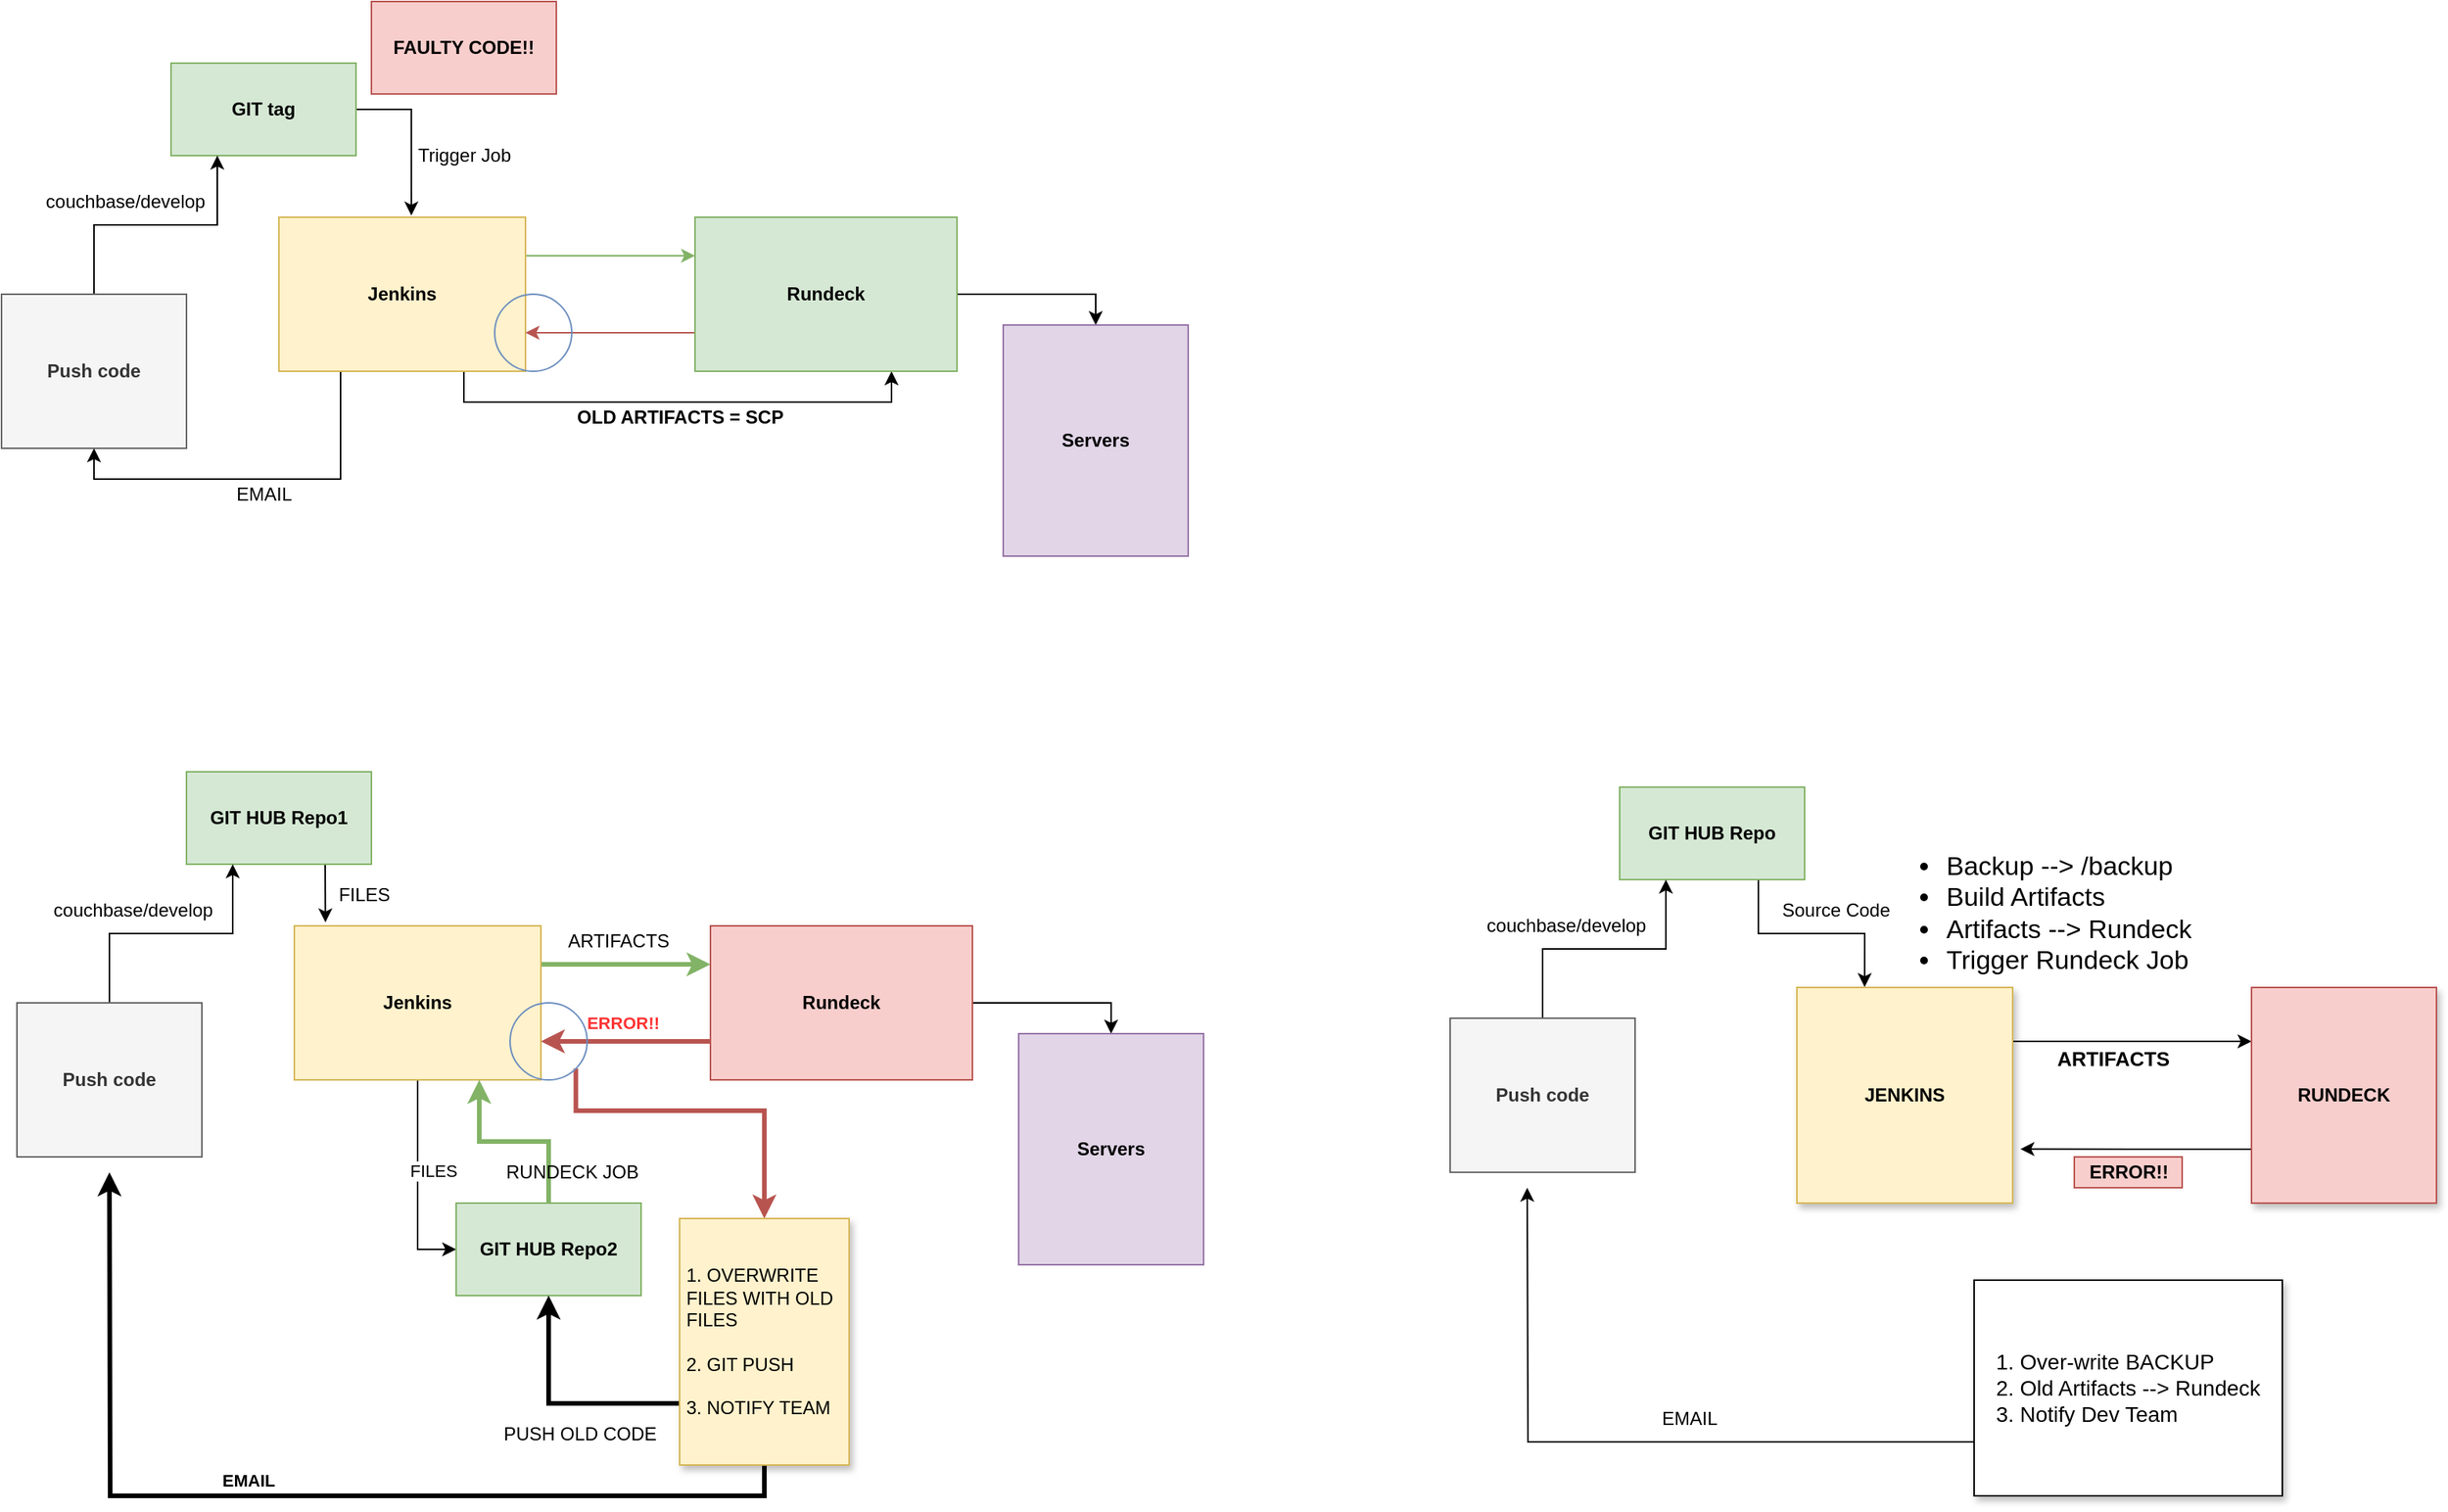 <mxfile version="13.0.8" type="github"><diagram id="4jfRj5ov8rJrcXo6osan" name="Page-1"><mxGraphModel dx="987" dy="511" grid="1" gridSize="10" guides="1" tooltips="1" connect="1" arrows="1" fold="1" page="1" pageScale="1" pageWidth="850" pageHeight="1100" math="0" shadow="0"><root><mxCell id="0"/><mxCell id="1" parent="0"/><mxCell id="ncLeQfHbn7Y9st2hEnTn-3" style="edgeStyle=orthogonalEdgeStyle;rounded=0;orthogonalLoop=1;jettySize=auto;html=1;exitX=1;exitY=0.5;exitDx=0;exitDy=0;entryX=0.537;entryY=-0.011;entryDx=0;entryDy=0;entryPerimeter=0;" edge="1" parent="1" source="ncLeQfHbn7Y9st2hEnTn-1" target="ncLeQfHbn7Y9st2hEnTn-2"><mxGeometry relative="1" as="geometry"/></mxCell><mxCell id="ncLeQfHbn7Y9st2hEnTn-1" value="&lt;b&gt;GIT tag&lt;/b&gt;" style="rounded=0;whiteSpace=wrap;html=1;fillColor=#d5e8d4;strokeColor=#82b366;" vertex="1" parent="1"><mxGeometry x="150" y="50" width="120" height="60" as="geometry"/></mxCell><mxCell id="ncLeQfHbn7Y9st2hEnTn-6" style="edgeStyle=orthogonalEdgeStyle;rounded=0;orthogonalLoop=1;jettySize=auto;html=1;exitX=1;exitY=0.25;exitDx=0;exitDy=0;entryX=0;entryY=0.25;entryDx=0;entryDy=0;fillColor=#d5e8d4;strokeColor=#82b366;" edge="1" parent="1" source="ncLeQfHbn7Y9st2hEnTn-2" target="ncLeQfHbn7Y9st2hEnTn-5"><mxGeometry relative="1" as="geometry"/></mxCell><mxCell id="ncLeQfHbn7Y9st2hEnTn-26" style="edgeStyle=orthogonalEdgeStyle;rounded=0;orthogonalLoop=1;jettySize=auto;html=1;exitX=0.75;exitY=1;exitDx=0;exitDy=0;entryX=0.75;entryY=1;entryDx=0;entryDy=0;" edge="1" parent="1" source="ncLeQfHbn7Y9st2hEnTn-2" target="ncLeQfHbn7Y9st2hEnTn-5"><mxGeometry relative="1" as="geometry"/></mxCell><mxCell id="ncLeQfHbn7Y9st2hEnTn-30" style="edgeStyle=orthogonalEdgeStyle;rounded=0;orthogonalLoop=1;jettySize=auto;html=1;exitX=0.25;exitY=1;exitDx=0;exitDy=0;entryX=0.5;entryY=1;entryDx=0;entryDy=0;" edge="1" parent="1" source="ncLeQfHbn7Y9st2hEnTn-2" target="ncLeQfHbn7Y9st2hEnTn-10"><mxGeometry relative="1" as="geometry"/></mxCell><mxCell id="ncLeQfHbn7Y9st2hEnTn-2" value="&lt;b&gt;Jenkins&lt;/b&gt;" style="rounded=0;whiteSpace=wrap;html=1;fillColor=#fff2cc;strokeColor=#d6b656;" vertex="1" parent="1"><mxGeometry x="220" y="150" width="160" height="100" as="geometry"/></mxCell><mxCell id="ncLeQfHbn7Y9st2hEnTn-4" value="Trigger Job" style="text;html=1;align=center;verticalAlign=middle;resizable=0;points=[];autosize=1;" vertex="1" parent="1"><mxGeometry x="300" y="100" width="80" height="20" as="geometry"/></mxCell><mxCell id="ncLeQfHbn7Y9st2hEnTn-7" style="edgeStyle=orthogonalEdgeStyle;rounded=0;orthogonalLoop=1;jettySize=auto;html=1;exitX=0;exitY=0.75;exitDx=0;exitDy=0;entryX=1;entryY=0.75;entryDx=0;entryDy=0;fillColor=#f8cecc;strokeColor=#b85450;" edge="1" parent="1" source="ncLeQfHbn7Y9st2hEnTn-5" target="ncLeQfHbn7Y9st2hEnTn-2"><mxGeometry relative="1" as="geometry"/></mxCell><mxCell id="ncLeQfHbn7Y9st2hEnTn-15" style="edgeStyle=orthogonalEdgeStyle;rounded=0;orthogonalLoop=1;jettySize=auto;html=1;exitX=1;exitY=0.5;exitDx=0;exitDy=0;entryX=0.5;entryY=0;entryDx=0;entryDy=0;" edge="1" parent="1" source="ncLeQfHbn7Y9st2hEnTn-5" target="ncLeQfHbn7Y9st2hEnTn-14"><mxGeometry relative="1" as="geometry"/></mxCell><mxCell id="ncLeQfHbn7Y9st2hEnTn-5" value="&lt;b&gt;Rundeck&lt;/b&gt;" style="rounded=0;whiteSpace=wrap;html=1;fillColor=#d5e8d4;strokeColor=#82b366;" vertex="1" parent="1"><mxGeometry x="490" y="150" width="170" height="100" as="geometry"/></mxCell><mxCell id="ncLeQfHbn7Y9st2hEnTn-9" value="" style="ellipse;whiteSpace=wrap;html=1;fillColor=none;strokeColor=#6c8ebf;" vertex="1" parent="1"><mxGeometry x="360" y="200" width="50" height="50" as="geometry"/></mxCell><mxCell id="ncLeQfHbn7Y9st2hEnTn-11" style="edgeStyle=orthogonalEdgeStyle;rounded=0;orthogonalLoop=1;jettySize=auto;html=1;exitX=0.5;exitY=0;exitDx=0;exitDy=0;entryX=0.25;entryY=1;entryDx=0;entryDy=0;" edge="1" parent="1" source="ncLeQfHbn7Y9st2hEnTn-10" target="ncLeQfHbn7Y9st2hEnTn-1"><mxGeometry relative="1" as="geometry"/></mxCell><mxCell id="ncLeQfHbn7Y9st2hEnTn-10" value="&lt;b&gt;Push code&lt;/b&gt;" style="rounded=0;whiteSpace=wrap;html=1;fillColor=#f5f5f5;strokeColor=#666666;fontColor=#333333;" vertex="1" parent="1"><mxGeometry x="40" y="200" width="120" height="100" as="geometry"/></mxCell><mxCell id="ncLeQfHbn7Y9st2hEnTn-13" value="couchbase/develop" style="text;html=1;align=center;verticalAlign=middle;resizable=0;points=[];autosize=1;" vertex="1" parent="1"><mxGeometry x="60" y="130" width="120" height="20" as="geometry"/></mxCell><mxCell id="ncLeQfHbn7Y9st2hEnTn-14" value="&lt;b&gt;Servers&lt;/b&gt;" style="rounded=0;whiteSpace=wrap;html=1;fillColor=#e1d5e7;strokeColor=#9673a6;" vertex="1" parent="1"><mxGeometry x="690" y="220" width="120" height="150" as="geometry"/></mxCell><mxCell id="ncLeQfHbn7Y9st2hEnTn-28" value="&lt;b&gt;OLD ARTIFACTS = SCP&lt;/b&gt;" style="text;html=1;align=center;verticalAlign=middle;resizable=0;points=[];autosize=1;" vertex="1" parent="1"><mxGeometry x="405" y="270" width="150" height="20" as="geometry"/></mxCell><mxCell id="ncLeQfHbn7Y9st2hEnTn-31" value="EMAIL" style="text;html=1;align=center;verticalAlign=middle;resizable=0;points=[];autosize=1;" vertex="1" parent="1"><mxGeometry x="185" y="320" width="50" height="20" as="geometry"/></mxCell><mxCell id="ncLeQfHbn7Y9st2hEnTn-32" value="&lt;b&gt;FAULTY CODE!!&lt;/b&gt;" style="rounded=0;whiteSpace=wrap;html=1;fillColor=#f8cecc;strokeColor=#b85450;" vertex="1" parent="1"><mxGeometry x="280" y="10" width="120" height="60" as="geometry"/></mxCell><mxCell id="ncLeQfHbn7Y9st2hEnTn-52" style="edgeStyle=orthogonalEdgeStyle;rounded=0;orthogonalLoop=1;jettySize=auto;html=1;exitX=0.75;exitY=1;exitDx=0;exitDy=0;entryX=0.126;entryY=-0.023;entryDx=0;entryDy=0;entryPerimeter=0;fillColor=#d5e8d4;strokeColor=#000000;" edge="1" parent="1" source="ncLeQfHbn7Y9st2hEnTn-34" target="ncLeQfHbn7Y9st2hEnTn-38"><mxGeometry relative="1" as="geometry"/></mxCell><mxCell id="ncLeQfHbn7Y9st2hEnTn-34" value="&lt;b&gt;GIT HUB Repo1&lt;/b&gt;" style="rounded=0;whiteSpace=wrap;html=1;fillColor=#d5e8d4;strokeColor=#82b366;" vertex="1" parent="1"><mxGeometry x="160" y="510" width="120" height="60" as="geometry"/></mxCell><mxCell id="ncLeQfHbn7Y9st2hEnTn-35" style="edgeStyle=orthogonalEdgeStyle;rounded=0;orthogonalLoop=1;jettySize=auto;html=1;exitX=1;exitY=0.25;exitDx=0;exitDy=0;entryX=0;entryY=0.25;entryDx=0;entryDy=0;fillColor=#d5e8d4;strokeColor=#82b366;strokeWidth=3;" edge="1" parent="1" source="ncLeQfHbn7Y9st2hEnTn-38" target="ncLeQfHbn7Y9st2hEnTn-42"><mxGeometry relative="1" as="geometry"/></mxCell><mxCell id="ncLeQfHbn7Y9st2hEnTn-58" style="edgeStyle=orthogonalEdgeStyle;rounded=0;orthogonalLoop=1;jettySize=auto;html=1;exitX=0.5;exitY=1;exitDx=0;exitDy=0;entryX=0;entryY=0.5;entryDx=0;entryDy=0;" edge="1" parent="1" source="ncLeQfHbn7Y9st2hEnTn-38" target="ncLeQfHbn7Y9st2hEnTn-51"><mxGeometry relative="1" as="geometry"/></mxCell><mxCell id="ncLeQfHbn7Y9st2hEnTn-68" value="FILES" style="edgeLabel;html=1;align=center;verticalAlign=middle;resizable=0;points=[];" vertex="1" connectable="0" parent="ncLeQfHbn7Y9st2hEnTn-58"><mxGeometry x="0.773" y="51" relative="1" as="geometry"><mxPoint as="offset"/></mxGeometry></mxCell><mxCell id="ncLeQfHbn7Y9st2hEnTn-38" value="&lt;b&gt;Jenkins&lt;/b&gt;" style="rounded=0;whiteSpace=wrap;html=1;fillColor=#fff2cc;strokeColor=#d6b656;" vertex="1" parent="1"><mxGeometry x="230" y="610" width="160" height="100" as="geometry"/></mxCell><mxCell id="ncLeQfHbn7Y9st2hEnTn-40" style="edgeStyle=orthogonalEdgeStyle;rounded=0;orthogonalLoop=1;jettySize=auto;html=1;exitX=0;exitY=0.75;exitDx=0;exitDy=0;entryX=1;entryY=0.75;entryDx=0;entryDy=0;fillColor=#f8cecc;strokeColor=#b85450;strokeWidth=3;" edge="1" parent="1" source="ncLeQfHbn7Y9st2hEnTn-42" target="ncLeQfHbn7Y9st2hEnTn-38"><mxGeometry relative="1" as="geometry"/></mxCell><mxCell id="ncLeQfHbn7Y9st2hEnTn-71" value="&lt;b&gt;&lt;font color=&quot;#ff3333&quot;&gt;ERROR!!&lt;/font&gt;&lt;/b&gt;" style="edgeLabel;html=1;align=center;verticalAlign=middle;resizable=0;points=[];" vertex="1" connectable="0" parent="ncLeQfHbn7Y9st2hEnTn-40"><mxGeometry x="0.039" y="-12" relative="1" as="geometry"><mxPoint as="offset"/></mxGeometry></mxCell><mxCell id="ncLeQfHbn7Y9st2hEnTn-41" style="edgeStyle=orthogonalEdgeStyle;rounded=0;orthogonalLoop=1;jettySize=auto;html=1;exitX=1;exitY=0.5;exitDx=0;exitDy=0;entryX=0.5;entryY=0;entryDx=0;entryDy=0;" edge="1" parent="1" source="ncLeQfHbn7Y9st2hEnTn-42" target="ncLeQfHbn7Y9st2hEnTn-47"><mxGeometry relative="1" as="geometry"/></mxCell><mxCell id="ncLeQfHbn7Y9st2hEnTn-42" value="&lt;b&gt;Rundeck&lt;/b&gt;" style="rounded=0;whiteSpace=wrap;html=1;fillColor=#f8cecc;strokeColor=#b85450;" vertex="1" parent="1"><mxGeometry x="500" y="610" width="170" height="100" as="geometry"/></mxCell><mxCell id="ncLeQfHbn7Y9st2hEnTn-63" style="edgeStyle=orthogonalEdgeStyle;rounded=0;orthogonalLoop=1;jettySize=auto;html=1;exitX=1;exitY=1;exitDx=0;exitDy=0;entryX=0.5;entryY=0;entryDx=0;entryDy=0;strokeColor=#b85450;strokeWidth=3;fillColor=#f8cecc;" edge="1" parent="1" source="ncLeQfHbn7Y9st2hEnTn-43" target="ncLeQfHbn7Y9st2hEnTn-62"><mxGeometry relative="1" as="geometry"><Array as="points"><mxPoint x="413" y="730"/><mxPoint x="535" y="730"/></Array></mxGeometry></mxCell><mxCell id="ncLeQfHbn7Y9st2hEnTn-43" value="" style="ellipse;whiteSpace=wrap;html=1;fillColor=none;strokeColor=#6c8ebf;" vertex="1" parent="1"><mxGeometry x="370" y="660" width="50" height="50" as="geometry"/></mxCell><mxCell id="ncLeQfHbn7Y9st2hEnTn-44" style="edgeStyle=orthogonalEdgeStyle;rounded=0;orthogonalLoop=1;jettySize=auto;html=1;exitX=0.5;exitY=0;exitDx=0;exitDy=0;entryX=0.25;entryY=1;entryDx=0;entryDy=0;" edge="1" parent="1" source="ncLeQfHbn7Y9st2hEnTn-45" target="ncLeQfHbn7Y9st2hEnTn-34"><mxGeometry relative="1" as="geometry"/></mxCell><mxCell id="ncLeQfHbn7Y9st2hEnTn-45" value="&lt;b&gt;Push code&lt;/b&gt;" style="rounded=0;whiteSpace=wrap;html=1;fillColor=#f5f5f5;strokeColor=#666666;fontColor=#333333;" vertex="1" parent="1"><mxGeometry x="50" y="660" width="120" height="100" as="geometry"/></mxCell><mxCell id="ncLeQfHbn7Y9st2hEnTn-46" value="couchbase/develop" style="text;html=1;align=center;verticalAlign=middle;resizable=0;points=[];autosize=1;" vertex="1" parent="1"><mxGeometry x="65" y="590" width="120" height="20" as="geometry"/></mxCell><mxCell id="ncLeQfHbn7Y9st2hEnTn-47" value="&lt;b&gt;Servers&lt;/b&gt;" style="rounded=0;whiteSpace=wrap;html=1;fillColor=#e1d5e7;strokeColor=#9673a6;" vertex="1" parent="1"><mxGeometry x="700" y="680" width="120" height="150" as="geometry"/></mxCell><mxCell id="ncLeQfHbn7Y9st2hEnTn-59" style="edgeStyle=orthogonalEdgeStyle;rounded=0;orthogonalLoop=1;jettySize=auto;html=1;exitX=0.5;exitY=0;exitDx=0;exitDy=0;entryX=0.75;entryY=1;entryDx=0;entryDy=0;strokeWidth=3;fillColor=#d5e8d4;strokeColor=#82b366;" edge="1" parent="1" source="ncLeQfHbn7Y9st2hEnTn-51" target="ncLeQfHbn7Y9st2hEnTn-38"><mxGeometry relative="1" as="geometry"/></mxCell><mxCell id="ncLeQfHbn7Y9st2hEnTn-51" value="&lt;b&gt;GIT HUB Repo2&lt;/b&gt;" style="rounded=0;whiteSpace=wrap;html=1;fillColor=#d5e8d4;strokeColor=#82b366;" vertex="1" parent="1"><mxGeometry x="335" y="790" width="120" height="60" as="geometry"/></mxCell><mxCell id="ncLeQfHbn7Y9st2hEnTn-55" value="ARTIFACTS" style="text;html=1;align=center;verticalAlign=middle;resizable=0;points=[];autosize=1;" vertex="1" parent="1"><mxGeometry x="400" y="610" width="80" height="20" as="geometry"/></mxCell><mxCell id="ncLeQfHbn7Y9st2hEnTn-60" value="RUNDECK JOB" style="text;html=1;align=center;verticalAlign=middle;resizable=0;points=[];autosize=1;" vertex="1" parent="1"><mxGeometry x="360" y="760" width="100" height="20" as="geometry"/></mxCell><mxCell id="ncLeQfHbn7Y9st2hEnTn-64" style="edgeStyle=orthogonalEdgeStyle;rounded=0;orthogonalLoop=1;jettySize=auto;html=1;exitX=0;exitY=0.75;exitDx=0;exitDy=0;entryX=0.5;entryY=1;entryDx=0;entryDy=0;strokeColor=#000000;strokeWidth=3;" edge="1" parent="1" source="ncLeQfHbn7Y9st2hEnTn-62" target="ncLeQfHbn7Y9st2hEnTn-51"><mxGeometry relative="1" as="geometry"/></mxCell><mxCell id="ncLeQfHbn7Y9st2hEnTn-69" style="edgeStyle=orthogonalEdgeStyle;rounded=0;orthogonalLoop=1;jettySize=auto;html=1;exitX=0.5;exitY=1;exitDx=0;exitDy=0;strokeColor=#000000;strokeWidth=3;" edge="1" parent="1" source="ncLeQfHbn7Y9st2hEnTn-62"><mxGeometry relative="1" as="geometry"><mxPoint x="110" y="770" as="targetPoint"/></mxGeometry></mxCell><mxCell id="ncLeQfHbn7Y9st2hEnTn-70" value="&lt;b&gt;EMAIL&lt;/b&gt;" style="edgeLabel;html=1;align=center;verticalAlign=middle;resizable=0;points=[];" vertex="1" connectable="0" parent="ncLeQfHbn7Y9st2hEnTn-69"><mxGeometry x="0.085" y="-10" relative="1" as="geometry"><mxPoint as="offset"/></mxGeometry></mxCell><mxCell id="ncLeQfHbn7Y9st2hEnTn-62" value="&lt;div style=&quot;text-align: left&quot;&gt;&lt;span&gt;&amp;nbsp;1. OVERWRITE&amp;nbsp; &amp;nbsp; &amp;nbsp; &amp;nbsp;FILES WITH OLD&amp;nbsp; &amp;nbsp;FILES&lt;/span&gt;&lt;/div&gt;&lt;div style=&quot;text-align: left&quot;&gt;&lt;span&gt;&lt;br&gt;&lt;/span&gt;&lt;/div&gt;&lt;div style=&quot;text-align: left&quot;&gt;&lt;span&gt;&amp;nbsp;2. GIT PUSH&lt;/span&gt;&lt;/div&gt;&lt;div style=&quot;text-align: left&quot;&gt;&lt;span&gt;&lt;br&gt;&lt;/span&gt;&lt;/div&gt;&lt;div style=&quot;text-align: left&quot;&gt;&lt;span&gt;&amp;nbsp;3. NOTIFY TEAM&amp;nbsp;&lt;/span&gt;&lt;/div&gt;" style="rounded=0;whiteSpace=wrap;html=1;fillColor=#fff2cc;shadow=1;glass=0;comic=0;strokeColor=#d6b656;" vertex="1" parent="1"><mxGeometry x="480" y="800" width="110" height="160" as="geometry"/></mxCell><mxCell id="ncLeQfHbn7Y9st2hEnTn-65" value="PUSH OLD CODE" style="text;html=1;align=center;verticalAlign=middle;resizable=0;points=[];autosize=1;" vertex="1" parent="1"><mxGeometry x="360" y="930" width="110" height="20" as="geometry"/></mxCell><mxCell id="ncLeQfHbn7Y9st2hEnTn-67" value="FILES" style="text;html=1;align=center;verticalAlign=middle;resizable=0;points=[];autosize=1;" vertex="1" parent="1"><mxGeometry x="250" y="580" width="50" height="20" as="geometry"/></mxCell><mxCell id="ncLeQfHbn7Y9st2hEnTn-102" style="edgeStyle=orthogonalEdgeStyle;rounded=0;orthogonalLoop=1;jettySize=auto;html=1;exitX=0.75;exitY=1;exitDx=0;exitDy=0;entryX=0.314;entryY=-0.002;entryDx=0;entryDy=0;entryPerimeter=0;strokeColor=#000000;strokeWidth=1;" edge="1" parent="1" source="ncLeQfHbn7Y9st2hEnTn-76" target="ncLeQfHbn7Y9st2hEnTn-101"><mxGeometry relative="1" as="geometry"/></mxCell><mxCell id="ncLeQfHbn7Y9st2hEnTn-76" value="&lt;b&gt;GIT HUB Repo&lt;/b&gt;" style="rounded=0;whiteSpace=wrap;html=1;fillColor=#d5e8d4;strokeColor=#82b366;" vertex="1" parent="1"><mxGeometry x="1090" y="519.97" width="120" height="60" as="geometry"/></mxCell><mxCell id="ncLeQfHbn7Y9st2hEnTn-87" style="edgeStyle=orthogonalEdgeStyle;rounded=0;orthogonalLoop=1;jettySize=auto;html=1;exitX=0.5;exitY=0;exitDx=0;exitDy=0;entryX=0.25;entryY=1;entryDx=0;entryDy=0;" edge="1" parent="1" source="ncLeQfHbn7Y9st2hEnTn-88" target="ncLeQfHbn7Y9st2hEnTn-76"><mxGeometry relative="1" as="geometry"/></mxCell><mxCell id="ncLeQfHbn7Y9st2hEnTn-88" value="&lt;b&gt;Push code&lt;/b&gt;" style="rounded=0;whiteSpace=wrap;html=1;fillColor=#f5f5f5;strokeColor=#666666;fontColor=#333333;" vertex="1" parent="1"><mxGeometry x="980" y="669.97" width="120" height="100" as="geometry"/></mxCell><mxCell id="ncLeQfHbn7Y9st2hEnTn-89" value="couchbase/develop" style="text;html=1;align=center;verticalAlign=middle;resizable=0;points=[];autosize=1;" vertex="1" parent="1"><mxGeometry x="995" y="599.97" width="120" height="20" as="geometry"/></mxCell><mxCell id="ncLeQfHbn7Y9st2hEnTn-106" style="edgeStyle=orthogonalEdgeStyle;rounded=0;orthogonalLoop=1;jettySize=auto;html=1;exitX=1;exitY=0.25;exitDx=0;exitDy=0;entryX=0;entryY=0.25;entryDx=0;entryDy=0;strokeColor=#000000;strokeWidth=1;" edge="1" parent="1" source="ncLeQfHbn7Y9st2hEnTn-101" target="ncLeQfHbn7Y9st2hEnTn-105"><mxGeometry relative="1" as="geometry"/></mxCell><mxCell id="ncLeQfHbn7Y9st2hEnTn-107" value="&lt;b&gt;&lt;font style=&quot;font-size: 13px&quot;&gt;ARTIFACTS&lt;/font&gt;&lt;/b&gt;" style="edgeLabel;html=1;align=center;verticalAlign=middle;resizable=0;points=[];" vertex="1" connectable="0" parent="ncLeQfHbn7Y9st2hEnTn-106"><mxGeometry x="-0.262" y="-11" relative="1" as="geometry"><mxPoint x="7.35" as="offset"/></mxGeometry></mxCell><mxCell id="ncLeQfHbn7Y9st2hEnTn-101" value="&lt;b&gt;JENKINS&lt;/b&gt;" style="rounded=0;whiteSpace=wrap;html=1;shadow=1;glass=0;comic=0;fillColor=#fff2cc;strokeColor=#d6b656;" vertex="1" parent="1"><mxGeometry x="1205" y="650" width="140" height="140" as="geometry"/></mxCell><mxCell id="ncLeQfHbn7Y9st2hEnTn-103" value="Source Code" style="text;html=1;align=center;verticalAlign=middle;resizable=0;points=[];autosize=1;" vertex="1" parent="1"><mxGeometry x="1185" y="590" width="90" height="20" as="geometry"/></mxCell><mxCell id="ncLeQfHbn7Y9st2hEnTn-104" value="&lt;ul style=&quot;font-size: 17px&quot;&gt;&lt;li&gt;Backup --&amp;gt; /backup&lt;/li&gt;&lt;li&gt;Build Artifacts&lt;/li&gt;&lt;li&gt;Artifacts --&amp;gt; Rundeck&lt;/li&gt;&lt;li&gt;Trigger Rundeck Job&lt;/li&gt;&lt;/ul&gt;" style="text;strokeColor=none;fillColor=none;html=1;whiteSpace=wrap;verticalAlign=middle;overflow=hidden;rounded=0;shadow=1;glass=0;comic=0;" vertex="1" parent="1"><mxGeometry x="1260" y="534.97" width="290" height="135.03" as="geometry"/></mxCell><mxCell id="ncLeQfHbn7Y9st2hEnTn-108" style="edgeStyle=orthogonalEdgeStyle;rounded=0;orthogonalLoop=1;jettySize=auto;html=1;exitX=0;exitY=0.75;exitDx=0;exitDy=0;strokeColor=#000000;strokeWidth=1;" edge="1" parent="1" source="ncLeQfHbn7Y9st2hEnTn-105"><mxGeometry relative="1" as="geometry"><mxPoint x="1350" y="754.882" as="targetPoint"/></mxGeometry></mxCell><mxCell id="ncLeQfHbn7Y9st2hEnTn-105" value="&lt;b&gt;RUNDECK&lt;/b&gt;" style="rounded=0;whiteSpace=wrap;html=1;shadow=1;glass=0;comic=0;fillColor=#f8cecc;strokeColor=#b85450;" vertex="1" parent="1"><mxGeometry x="1500" y="650" width="120" height="140" as="geometry"/></mxCell><mxCell id="ncLeQfHbn7Y9st2hEnTn-109" value="&lt;b&gt;ERROR!!&lt;/b&gt;" style="text;html=1;align=center;verticalAlign=middle;resizable=0;points=[];autosize=1;fillColor=#f8cecc;strokeColor=#b85450;" vertex="1" parent="1"><mxGeometry x="1385" y="760" width="70" height="20" as="geometry"/></mxCell><mxCell id="ncLeQfHbn7Y9st2hEnTn-112" style="edgeStyle=orthogonalEdgeStyle;rounded=0;orthogonalLoop=1;jettySize=auto;html=1;exitX=0;exitY=0.75;exitDx=0;exitDy=0;strokeColor=#000000;strokeWidth=1;" edge="1" parent="1" source="ncLeQfHbn7Y9st2hEnTn-111"><mxGeometry relative="1" as="geometry"><mxPoint x="1030" y="780" as="targetPoint"/></mxGeometry></mxCell><mxCell id="ncLeQfHbn7Y9st2hEnTn-111" value="&lt;div style=&quot;text-align: left&quot;&gt;&lt;span&gt;&lt;font style=&quot;font-size: 14px&quot;&gt;1. Over-write BACKUP&amp;nbsp;&lt;/font&gt;&lt;/span&gt;&lt;/div&gt;&lt;div style=&quot;text-align: left&quot;&gt;&lt;span&gt;&lt;font style=&quot;font-size: 14px&quot;&gt;2. Old Artifacts --&amp;gt; Rundeck&lt;/font&gt;&lt;/span&gt;&lt;/div&gt;&lt;div style=&quot;text-align: left&quot;&gt;&lt;span&gt;&lt;font style=&quot;font-size: 14px&quot;&gt;3. Notify Dev Team&lt;/font&gt;&lt;/span&gt;&lt;/div&gt;&lt;div style=&quot;text-align: justify&quot;&gt;&lt;/div&gt;" style="rounded=0;whiteSpace=wrap;html=1;shadow=1;glass=0;comic=0;fillColor=#ffffff;" vertex="1" parent="1"><mxGeometry x="1320" y="840" width="200" height="140" as="geometry"/></mxCell><mxCell id="ncLeQfHbn7Y9st2hEnTn-113" value="EMAIL" style="text;html=1;align=center;verticalAlign=middle;resizable=0;points=[];autosize=1;" vertex="1" parent="1"><mxGeometry x="1110" y="920" width="50" height="20" as="geometry"/></mxCell></root></mxGraphModel></diagram></mxfile>